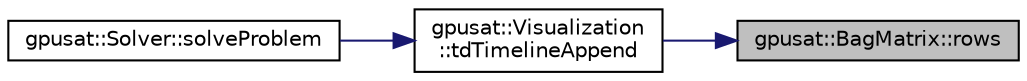 digraph "gpusat::BagMatrix::rows"
{
 // INTERACTIVE_SVG=YES
 // LATEX_PDF_SIZE
  edge [fontname="Helvetica",fontsize="10",labelfontname="Helvetica",labelfontsize="10"];
  node [fontname="Helvetica",fontsize="10",shape=record];
  rankdir="RL";
  Node1 [label="gpusat::BagMatrix::rows",height=0.2,width=0.4,color="black", fillcolor="grey75", style="filled", fontcolor="black",tooltip=" "];
  Node1 -> Node2 [dir="back",color="midnightblue",fontsize="10",style="solid",fontname="Helvetica"];
  Node2 [label="gpusat::Visualization\l::tdTimelineAppend",height=0.2,width=0.4,color="black", fillcolor="white", style="filled",URL="$classgpusat_1_1_visualization.html#aee01b172cd6c03b26143b1ae82193b9b",tooltip=" "];
  Node2 -> Node3 [dir="back",color="midnightblue",fontsize="10",style="solid",fontname="Helvetica"];
  Node3 [label="gpusat::Solver::solveProblem",height=0.2,width=0.4,color="black", fillcolor="white", style="filled",URL="$classgpusat_1_1_solver.html#ae0fed660431502c4ff23b011de6207ca",tooltip="Solves the sat formula with a given decomposition."];
}
